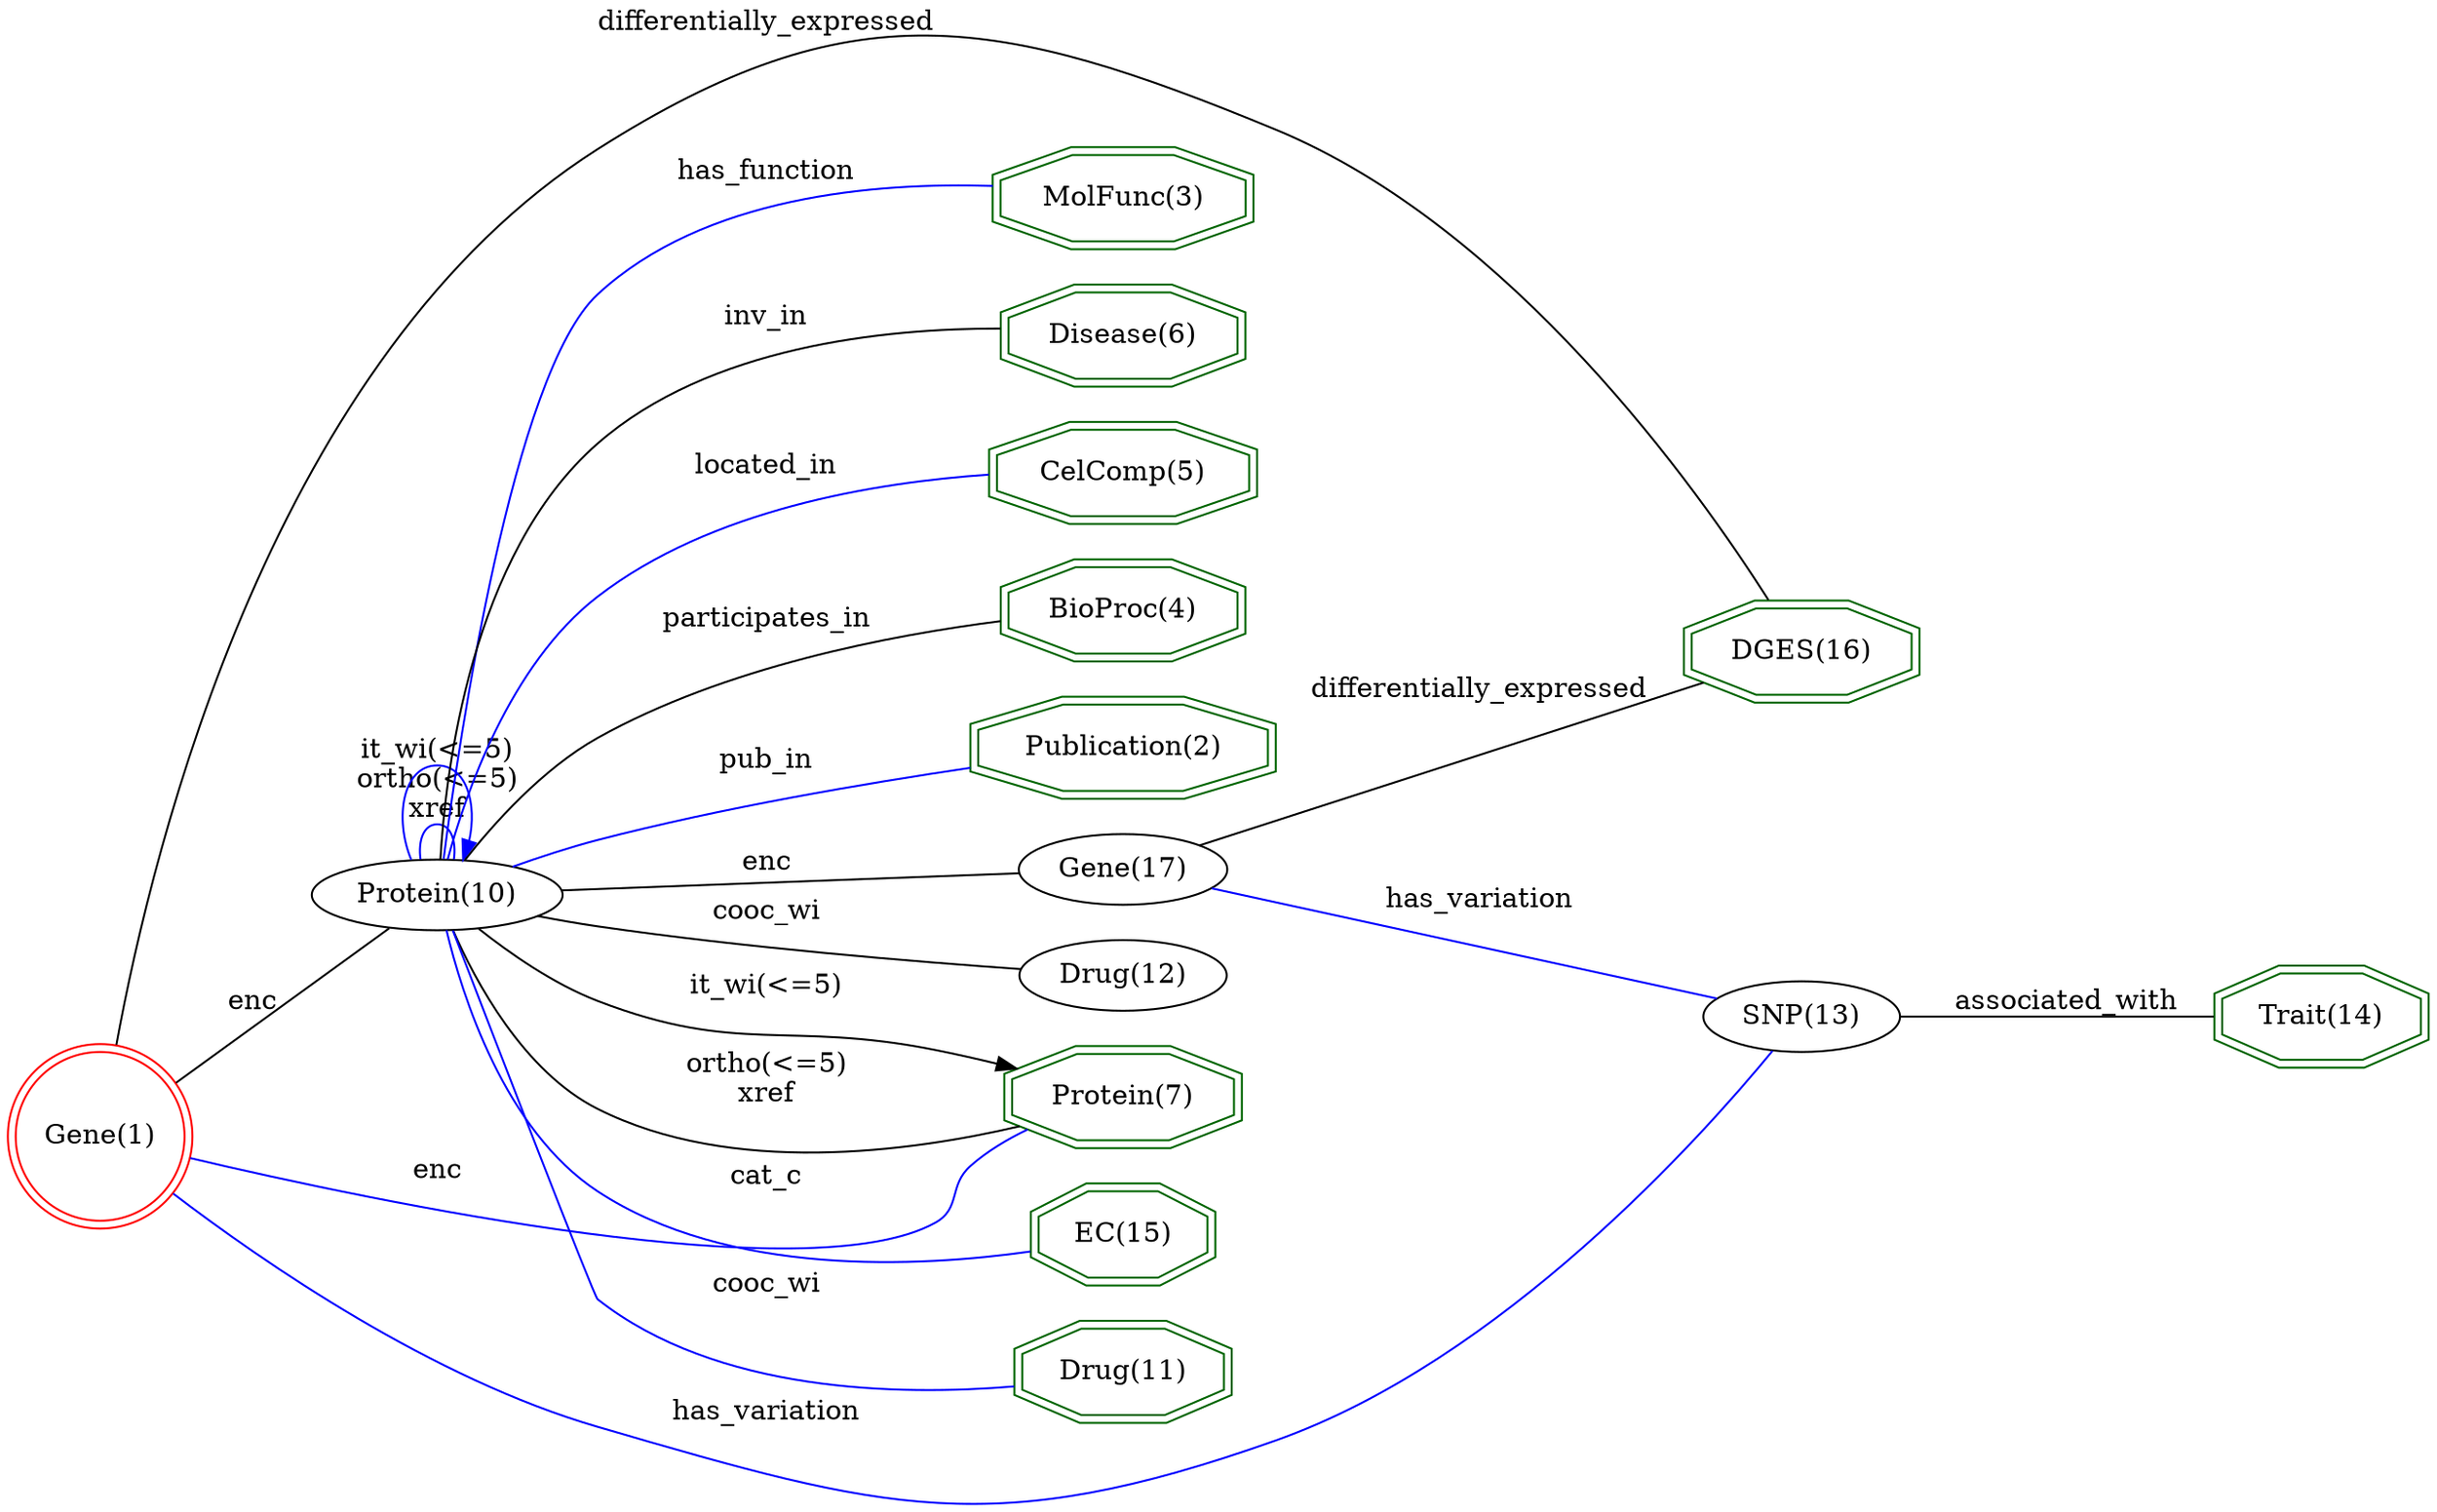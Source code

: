 digraph {
	graph [_draw_="c 9 -#fffffe00 C 7 -#ffffff P 4 0 0 0 691.66 1059.32 691.66 1059.32 0 ",
		bb="0,0,1059.3,691.66",
		dpi=96,
		rankdir=LR,
		xdotversion=1.7
	];
	node [label="\N"];
	"DGES(16)"	[_draw_="c 7 -#006400 p 8 831.48 395.2 831.48 410.11 801.15 420.66 758.26 420.66 727.93 410.11 727.93 395.2 758.26 384.66 801.15 384.66 c \
7 -#006400 p 8 835.47 392.36 835.47 412.96 801.82 424.66 757.59 424.66 723.94 412.96 723.94 392.36 757.59 380.66 801.82 380.66 ",
		_ldraw_="F 14 11 -Times-Roman c 7 -#000000 T 779.7 398.46 0 59.88 8 -DGES(16) ",
		color=darkgreen,
		height=0.61111,
		pos="779.7,402.66",
		shape=doubleoctagon,
		width=1.5523];
	"Trait(14)"	[_draw_="c 7 -#006400 p 8 1055.47 223.2 1055.47 238.11 1028.93 248.66 991.4 248.66 964.86 238.11 964.86 223.2 991.4 212.66 1028.93 212.66 \
c 7 -#006400 p 8 1059.48 220.49 1059.48 240.83 1029.7 252.66 990.63 252.66 960.85 240.83 960.85 220.49 990.63 208.66 1029.7 208.66 ",
		_ldraw_="F 14 11 -Times-Roman c 7 -#000000 T 1010.16 226.46 0 50.05 9 -Trait(14) ",
		color=darkgreen,
		height=0.61111,
		pos="1010.2,230.66",
		shape=doubleoctagon,
		width=1.3655];
	"Protein(7)"	[_draw_="c 7 -#006400 p 8 532.61 181.2 532.61 196.11 503.6 206.66 462.57 206.66 433.56 196.11 433.56 181.2 462.57 170.66 503.6 170.66 c 7 \
-#006400 p 8 536.59 178.4 536.59 198.92 504.3 210.66 461.88 210.66 429.58 198.92 429.58 178.4 461.88 166.66 504.3 166.66 ",
		_ldraw_="F 14 11 -Times-Roman c 7 -#000000 T 483.09 184.46 0 56.77 10 -Protein(7) ",
		color=darkgreen,
		height=0.61111,
		pos="483.09,188.66",
		shape=doubleoctagon,
		width=1.4931];
	"Gene(1)"	[_draw_="c 7 -#ff0000 e 43.08 168.66 39.15 39.15 c 7 -#ff0000 e 43.08 168.66 43.15 43.15 ",
		_ldraw_="F 14 11 -Times-Roman c 7 -#000000 T 43.08 164.46 0 45.86 7 -Gene(1) ",
		color=red,
		height=1.1966,
		pos="43.077,168.66",
		shape=doublecircle,
		width=1.1966];
	"Gene(1)" -> "DGES(16)"	[_draw_="c 7 -#000000 B 10 49.54 211.37 64.13 305.62 113.48 530.76 260.35 627.66 368.91 699.27 433.14 688.61 552.79 637.66 657.19 593.2 736.63 \
474.23 766.17 424.74 ",
		_ldraw_="F 14 11 -Times-Roman c 7 -#000000 T 327.87 680.46 0 135.03 24 -differentially_expressed ",
		arrowhead=none,
		color=black,
		label=differentially_expressed,
		lp="327.87,684.66",
		pos="49.54,211.37 64.133,305.62 113.48,530.76 260.35,627.66 368.91,699.27 433.14,688.61 552.79,637.66 657.19,593.2 736.63,474.23 766.17,\
424.74"];
	"Gene(1)" -> "Protein(7)"	[_draw_="c 7 -#0000ff B 10 81.99 149.8 149.91 118.95 294.61 66.72 395.38 125.66 409.47 133.9 401.35 146.64 413.38 157.66 420.91 164.55 430.23 \
170.12 439.55 174.53 ",
		_ldraw_="F 14 11 -Times-Roman c 7 -#000000 T 191.97 127.46 0 19.43 3 -enc ",
		arrowhead=none,
		color=blue,
		label=enc,
		lp="191.97,131.66",
		pos="81.993,149.8 149.91,118.95 294.61,66.718 395.38,125.66 409.47,133.9 401.35,146.64 413.38,157.66 420.91,164.55 430.23,170.12 439.55,\
174.53"];
	"SNP(13)"	[_draw_="c 7 -#000000 e 779.7 230.66 41.13 18 ",
		_ldraw_="F 14 11 -Times-Roman c 7 -#000000 T 779.7 226.46 0 49.01 7 -SNP(13) ",
		height=0.5,
		pos="779.7,230.66",
		width=1.1406];
	"Gene(1)" -> "SNP(13)"	[_draw_="c 7 -#0000ff B 10 77.46 142.65 95.87 128.82 119.44 111.98 141.58 98.66 300.11 3.24 379.53 -31.28 552.79 33.66 651.71 70.73 735.8 \
172.88 766.38 213.59 ",
		_ldraw_="F 14 11 -Times-Roman c 7 -#000000 T 327.87 36.46 0 75.42 13 -has_variation ",
		arrowhead=none,
		color=blue,
		label=has_variation,
		lp="327.87,40.658",
		pos="77.456,142.65 95.875,128.82 119.44,111.98 141.58,98.658 300.11,3.235 379.53,-31.275 552.79,33.658 651.71,70.73 735.8,172.88 766.38,\
213.59"];
	"Protein(10)"	[_draw_="c 7 -#000000 e 191.97 288.66 50.27 18 ",
		_ldraw_="F 14 11 -Times-Roman c 7 -#000000 T 191.97 284.46 0 63.77 11 -Protein(10) ",
		height=0.5,
		pos="191.97,288.66",
		width=1.3996];
	"Gene(1)" -> "Protein(10)"	[_draw_="c 7 -#000000 B 4 77.04 195.59 105.8 219.08 146.6 252.42 170.77 272.16 ",
		_ldraw_="F 14 11 -Times-Roman c 7 -#000000 T 113.87 234.46 0 19.43 3 -enc ",
		arrowhead=none,
		color=black,
		label=enc,
		lp="113.87,238.66",
		pos="77.042,195.59 105.8,219.08 146.6,252.42 170.77,272.16"];
	"EC(15)"	[_draw_="c 7 -#006400 p 8 522.31 119.2 522.31 134.11 499.34 144.66 466.84 144.66 443.86 134.11 443.86 119.2 466.84 108.66 499.34 108.66 c \
7 -#006400 p 8 526.32 116.64 526.32 136.68 500.21 148.66 465.96 148.66 439.85 136.68 439.85 116.64 465.96 104.66 500.21 104.66 ",
		_ldraw_="F 14 11 -Times-Roman c 7 -#000000 T 483.09 122.46 0 41.21 6 -EC(15) ",
		color=darkgreen,
		height=0.61111,
		pos="483.09,126.66",
		shape=doubleoctagon,
		width=1.1977];
	"Drug(11)"	[_draw_="c 7 -#006400 p 8 529.49 57.2 529.49 72.11 502.31 82.66 463.87 82.66 436.69 72.11 436.69 57.2 463.87 46.66 502.31 46.66 c 7 -#006400 \
p 8 533.51 54.47 533.51 74.85 503.06 86.66 463.11 86.66 432.67 74.85 432.67 54.47 463.11 42.66 503.06 42.66 ",
		_ldraw_="F 14 11 -Times-Roman c 7 -#000000 T 483.09 60.46 0 51.58 8 -Drug(11) ",
		color=darkgreen,
		height=0.61111,
		pos="483.09,64.658",
		shape=doubleoctagon,
		width=1.3947];
	"MolFunc(3)"	[_draw_="c 7 -#006400 p 8 540.48 599.2 540.48 614.11 506.86 624.66 459.32 624.66 425.7 614.11 425.7 599.2 459.32 588.66 506.86 588.66 c 7 \
-#006400 p 8 544.49 596.27 544.49 617.05 507.48 628.66 458.7 628.66 421.68 617.05 421.68 596.27 458.7 584.66 507.48 584.66 ",
		_ldraw_="F 14 11 -Times-Roman c 7 -#000000 T 483.09 602.46 0 67.66 10 -MolFunc(3) ",
		color=darkgreen,
		height=0.61111,
		pos="483.09,606.66",
		shape=doubleoctagon,
		width=1.7];
	"Disease(6)"	[_draw_="c 7 -#006400 p 8 534.83 537.2 534.83 552.11 504.52 562.66 461.65 562.66 431.34 552.11 431.34 537.2 461.65 526.66 504.52 526.66 c \
7 -#006400 p 8 538.82 534.36 538.82 554.96 505.19 566.66 460.98 566.66 427.35 554.96 427.35 534.36 460.98 522.66 505.19 522.66 ",
		_ldraw_="F 14 11 -Times-Roman c 7 -#000000 T 483.09 540.46 0 59.86 10 -Disease(6) ",
		color=darkgreen,
		height=0.61111,
		pos="483.09,544.66",
		shape=doubleoctagon,
		width=1.5519];
	"CelComp(5)"	[_draw_="c 7 -#006400 p 8 541.69 475.2 541.69 490.11 507.36 500.66 458.81 500.66 424.48 490.11 424.48 475.2 458.81 464.66 507.36 464.66 c \
7 -#006400 p 8 545.68 472.24 545.68 493.07 507.96 504.66 458.22 504.66 420.5 493.07 420.5 472.24 458.22 460.66 507.96 460.66 ",
		_ldraw_="F 14 11 -Times-Roman c 7 -#000000 T 483.09 478.46 0 69.99 10 -CelComp(5) ",
		color=darkgreen,
		height=0.61111,
		pos="483.09,482.66",
		shape=doubleoctagon,
		width=1.7443];
	"BioProc(4)"	[_draw_="c 7 -#006400 p 8 536.54 413.2 536.54 428.11 505.23 438.66 460.95 438.66 429.63 428.11 429.63 413.2 460.95 402.66 505.23 402.66 c \
7 -#006400 p 8 540.54 410.33 540.54 430.99 505.88 442.66 460.29 442.66 425.63 430.99 425.63 410.33 460.29 398.66 505.88 398.66 ",
		_ldraw_="F 14 11 -Times-Roman c 7 -#000000 T 483.09 416.46 0 62.21 10 -BioProc(4) ",
		color=darkgreen,
		height=0.61111,
		pos="483.09,420.66",
		shape=doubleoctagon,
		width=1.5966];
	"Publication(2)"	[_draw_="c 7 -#006400 p 8 548.98 351.2 548.98 366.11 510.38 376.66 455.79 376.66 417.19 366.11 417.19 351.2 455.79 340.66 510.38 340.66 c \
7 -#006400 p 8 552.99 348.15 552.99 369.17 510.92 380.66 455.25 380.66 413.18 369.17 413.18 348.15 455.25 336.66 510.92 336.66 ",
		_ldraw_="F 14 11 -Times-Roman c 7 -#000000 T 483.09 354.46 0 80.1 14 -Publication(2) ",
		color=darkgreen,
		height=0.61111,
		pos="483.09,358.66",
		shape=doubleoctagon,
		width=1.9362];
	"Gene(17)"	[_draw_="c 7 -#000000 e 483.09 300.66 43.5 18 ",
		_ldraw_="F 14 11 -Times-Roman c 7 -#000000 T 483.09 296.46 0 52.86 8 -Gene(17) ",
		height=0.5,
		pos="483.09,300.66",
		width=1.2083];
	"Gene(17)" -> "DGES(16)"	[_draw_="c 7 -#000000 B 4 517.03 312.06 570.63 330.62 676.7 367.34 736.02 387.88 ",
		_ldraw_="F 14 11 -Times-Roman c 7 -#000000 T 638.31 377.46 0 135.03 24 -differentially_expressed ",
		arrowhead=none,
		color=black,
		label=differentially_expressed,
		lp="638.31,381.66",
		pos="517.03,312.06 570.63,330.62 676.7,367.34 736.02,387.88"];
	"Gene(17)" -> "SNP(13)"	[_draw_="c 7 -#0000ff B 4 521.1 291.86 578.13 278.31 686.76 252.5 742.99 239.14 ",
		_ldraw_="F 14 11 -Times-Roman c 7 -#000000 T 638.31 282.46 0 75.42 13 -has_variation ",
		arrowhead=none,
		color=blue,
		label=has_variation,
		lp="638.31,286.66",
		pos="521.1,291.86 578.13,278.31 686.76,252.5 742.99,239.14"];
	"SNP(13)" -> "Trait(14)"	[_draw_="c 7 -#000000 B 4 821.02 230.66 860.09 230.66 919.38 230.66 960.93 230.66 ",
		_ldraw_="F 14 11 -Times-Roman c 7 -#000000 T 898.3 233.46 0 89.42 15 -associated_with ",
		arrowhead=none,
		color=black,
		label=associated_with,
		lp="898.3,237.66",
		pos="821.02,230.66 860.09,230.66 919.38,230.66 960.93,230.66"];
	"Protein(10)" -> "Protein(7)"	[_draw_="c 7 -#000000 B 7 198.3 270.76 206.83 245.79 226.14 201.45 260.35 182.66 315.71 152.25 391.14 163.27 438.21 175.11 ",
		_ldraw_="F 14 11 -Times-Roman c 7 -#000000 T 327.87 199.46 0 61.67 10 -ortho(<=5) F 14 11 -Times-Roman c 7 -#000000 T 327.87 185.46 0 22.54 \
4 -xref ",
		arrowhead=none,
		color=black,
		label="ortho(<=5)\nxref",
		lp="327.87,196.66",
		pos="198.3,270.76 206.83,245.79 226.14,201.45 260.35,182.66 315.71,152.25 391.14,163.27 438.21,175.11"];
	"Protein(10)" -> "Protein(7)"	[_draw_="c 7 -#000000 B 10 210.05 271.79 222.85 260.13 241.36 245.22 260.35 236.66 316.06 211.53 335.73 223.96 395.38 210.66 405.05 208.5 \
415.27 206.06 425.18 203.6 ",
		_hdraw_="S 5 -solid c 7 -#000000 C 7 -#000000 P 3 426.11 206.98 434.96 201.15 424.41 200.19 ",
		_ldraw_="F 14 11 -Times-Roman c 7 -#000000 T 327.87 239.46 0 60.89 10 -it_wi(<=5) ",
		arrowhead=normal,
		color=black,
		label="it_wi(<=5)",
		lp="327.87,243.66",
		pos="e,434.96,201.15 210.05,271.79 222.85,260.13 241.36,245.22 260.35,236.66 316.06,211.53 335.73,223.96 395.38,210.66 405.05,208.5 415.27,\
206.06 425.18,203.6"];
	"Protein(10)" -> "EC(15)"	[_draw_="c 7 -#0000ff B 7 195.59 270.35 201.2 238.72 217.51 174.42 260.35 144.66 313.49 107.75 392.02 111.44 439.96 118.39 ",
		_ldraw_="F 14 11 -Times-Roman c 7 -#000000 T 327.87 147.46 0 29.53 5 -cat_c ",
		arrowhead=none,
		color=blue,
		label=cat_c,
		lp="327.87,151.66",
		pos="195.59,270.35 201.2,238.72 217.51,174.42 260.35,144.66 313.49,107.75 392.02,111.44 439.96,118.39"];
	"Protein(10)" -> "Drug(11)"	[_draw_="c 7 -#0000ff B 7 198.16 270.54 211.4 224.93 246.34 108.19 260.35 96.66 308.57 57 383.48 54.49 432.67 58.14 ",
		_ldraw_="F 14 11 -Times-Roman c 7 -#000000 T 327.87 99.46 0 47.43 7 -cooc_wi ",
		arrowhead=none,
		color=blue,
		label=cooc_wi,
		lp="327.87,103.66",
		pos="198.16,270.54 211.4,224.93 246.34,108.19 260.35,96.658 308.57,57.004 383.48,54.494 432.67,58.14"];
	"Protein(10)" -> "MolFunc(3)"	[_draw_="c 7 -#0000ff B 7 194.93 306.98 201.24 362.42 222.82 526.78 260.35 562.66 302.91 603.33 371.72 611.45 421.41 611.19 ",
		_ldraw_="F 14 11 -Times-Roman c 7 -#000000 T 327.87 612.46 0 72.32 12 -has_function ",
		arrowhead=none,
		color=blue,
		label=has_function,
		lp="327.87,616.66",
		pos="194.93,306.98 201.24,362.42 222.82,526.78 260.35,562.66 302.91,603.33 371.72,611.45 421.41,611.19"];
	"Protein(10)" -> "Disease(6)"	[_draw_="c 7 -#000000 B 7 193.19 306.75 194.73 347.1 204.37 444.87 260.35 495.66 305.61 536.72 377.35 546.02 426.91 546.97 ",
		_ldraw_="F 14 11 -Times-Roman c 7 -#000000 T 327.87 547.46 0 35.78 6 -inv_in ",
		arrowhead=none,
		color=black,
		label=inv_in,
		lp="327.87,551.66",
		pos="193.19,306.75 194.73,347.1 204.37,444.87 260.35,495.66 305.61,536.72 377.35,546.02 426.91,546.97"];
	"Protein(10)" -> "CelComp(5)"	[_draw_="c 7 -#0000ff B 7 196.69 306.96 203.73 336.71 221.85 395.4 260.35 426.66 305.66 463.45 372.05 476.45 420.37 480.85 ",
		_ldraw_="F 14 11 -Times-Roman c 7 -#000000 T 327.87 480.46 0 58.31 10 -located_in ",
		arrowhead=none,
		color=blue,
		label=located_in,
		lp="327.87,484.66",
		pos="196.69,306.96 203.73,336.71 221.85,395.4 260.35,426.66 305.66,463.45 372.05,476.45 420.37,480.85"];
	"Protein(10)" -> "BioProc(4)"	[_draw_="c 7 -#000000 B 7 204.77 306.37 216.82 323.07 237.02 347.58 260.35 361.66 311.35 392.41 378.4 407.37 425.37 414.49 ",
		_ldraw_="F 14 11 -Times-Roman c 7 -#000000 T 327.87 411.46 0 82.41 15 -participates_in ",
		arrowhead=none,
		color=black,
		label=participates_in,
		lp="327.87,415.66",
		pos="204.77,306.37 216.82,323.07 237.02,347.58 260.35,361.66 311.35,392.41 378.4,407.37 425.37,414.49"];
	"Protein(10)" -> "Publication(2)"	[_draw_="c 7 -#0000ff B 7 225.14 302.37 236.17 306.72 248.67 311.27 260.35 314.66 310.68 329.24 368.81 340.58 412.93 348.09 ",
		_ldraw_="F 14 11 -Times-Roman c 7 -#000000 T 327.87 346.46 0 38.89 6 -pub_in ",
		arrowhead=none,
		color=blue,
		label=pub_in,
		lp="327.87,350.66",
		pos="225.14,302.37 236.17,306.72 248.67,311.27 260.35,314.66 310.68,329.24 368.81,340.58 412.93,348.09"];
	"Protein(10)" -> "Gene(17)"	[_draw_="c 7 -#000000 B 4 242.34 290.71 297.82 293.01 386.98 296.71 439.51 298.89 ",
		_ldraw_="F 14 11 -Times-Roman c 7 -#000000 T 327.87 299.46 0 19.43 3 -enc ",
		arrowhead=none,
		color=black,
		label=enc,
		lp="327.87,303.66",
		pos="242.34,290.71 297.82,293.01 386.98,296.71 439.51,298.89"];
	"Protein(10)" -> "Protein(10)"	[_draw_="c 7 -#0000ff B 7 184.91 306.81 183.83 316.2 186.18 324.66 191.97 324.66 197.76 324.66 200.11 316.2 199.02 306.81 ",
		_ldraw_="F 14 11 -Times-Roman c 7 -#000000 T 191.97 341.46 0 61.67 10 -ortho(<=5) F 14 11 -Times-Roman c 7 -#000000 T 191.97 327.46 0 22.54 \
4 -xref ",
		arrowhead=none,
		color=blue,
		label="ortho(<=5)\nxref",
		lp="191.97,338.66",
		pos="184.91,306.81 183.83,316.2 186.18,324.66 191.97,324.66 197.76,324.66 200.11,316.2 199.02,306.81"];
	"Protein(10)" -> "Protein(10)"	[_draw_="c 7 -#0000ff B 7 181 306.25 173.69 326.78 177.34 352.66 191.97 352.66 204.31 352.66 208.84 334.24 205.56 316.15 ",
		_hdraw_="S 5 -solid c 7 -#0000ff C 7 -#0000ff P 3 208.88 315.02 202.94 306.25 202.12 316.81 ",
		_ldraw_="F 14 11 -Times-Roman c 7 -#000000 T 191.97 355.46 0 60.89 10 -it_wi(<=5) ",
		arrowhead=normal,
		color=blue,
		label="it_wi(<=5)",
		lp="191.97,359.66",
		pos="e,202.94,306.25 181,306.25 173.69,326.78 177.34,352.66 191.97,352.66 204.31,352.66 208.84,334.24 205.56,316.15"];
	"Drug(12)"	[_draw_="c 7 -#000000 e 483.09 246.66 43.03 18 ",
		_ldraw_="F 14 11 -Times-Roman c 7 -#000000 T 483.09 242.46 0 52.1 8 -Drug(12) ",
		height=0.5,
		pos="483.09,246.66",
		width=1.1949];
	"Protein(10)" -> "Drug(12)"	[_draw_="c 7 -#000000 B 7 233.43 278.24 242.26 276.2 251.59 274.21 260.35 272.66 322.76 261.63 395.9 254.08 440.6 250.07 ",
		_ldraw_="F 14 11 -Times-Roman c 7 -#000000 T 327.87 275.46 0 47.43 7 -cooc_wi ",
		arrowhead=none,
		color=black,
		label=cooc_wi,
		lp="327.87,279.66",
		pos="233.43,278.24 242.26,276.2 251.59,274.21 260.35,272.66 322.76,261.63 395.9,254.08 440.6,250.07"];
}
